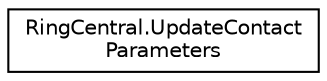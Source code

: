 digraph "Graphical Class Hierarchy"
{
 // LATEX_PDF_SIZE
  edge [fontname="Helvetica",fontsize="10",labelfontname="Helvetica",labelfontsize="10"];
  node [fontname="Helvetica",fontsize="10",shape=record];
  rankdir="LR";
  Node0 [label="RingCentral.UpdateContact\lParameters",height=0.2,width=0.4,color="black", fillcolor="white", style="filled",URL="$classRingCentral_1_1UpdateContactParameters.html",tooltip="Query parameters for operation updateContact"];
}
